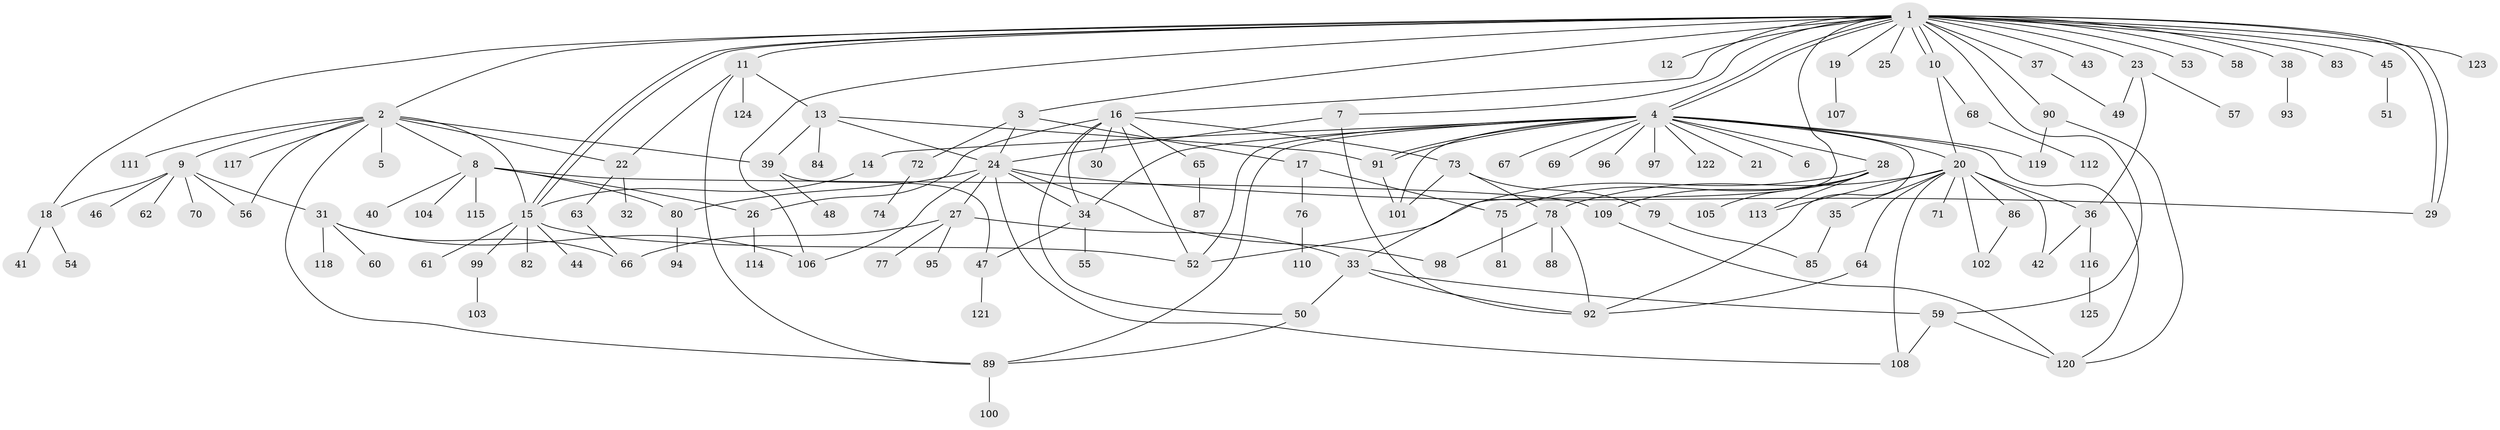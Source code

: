 // coarse degree distribution, {16: 0.015873015873015872, 10: 0.047619047619047616, 12: 0.015873015873015872, 8: 0.015873015873015872, 6: 0.047619047619047616, 3: 0.1746031746031746, 4: 0.12698412698412698, 7: 0.031746031746031744, 1: 0.3333333333333333, 2: 0.15873015873015872, 5: 0.031746031746031744}
// Generated by graph-tools (version 1.1) at 2025/50/03/04/25 22:50:28]
// undirected, 125 vertices, 180 edges
graph export_dot {
  node [color=gray90,style=filled];
  1;
  2;
  3;
  4;
  5;
  6;
  7;
  8;
  9;
  10;
  11;
  12;
  13;
  14;
  15;
  16;
  17;
  18;
  19;
  20;
  21;
  22;
  23;
  24;
  25;
  26;
  27;
  28;
  29;
  30;
  31;
  32;
  33;
  34;
  35;
  36;
  37;
  38;
  39;
  40;
  41;
  42;
  43;
  44;
  45;
  46;
  47;
  48;
  49;
  50;
  51;
  52;
  53;
  54;
  55;
  56;
  57;
  58;
  59;
  60;
  61;
  62;
  63;
  64;
  65;
  66;
  67;
  68;
  69;
  70;
  71;
  72;
  73;
  74;
  75;
  76;
  77;
  78;
  79;
  80;
  81;
  82;
  83;
  84;
  85;
  86;
  87;
  88;
  89;
  90;
  91;
  92;
  93;
  94;
  95;
  96;
  97;
  98;
  99;
  100;
  101;
  102;
  103;
  104;
  105;
  106;
  107;
  108;
  109;
  110;
  111;
  112;
  113;
  114;
  115;
  116;
  117;
  118;
  119;
  120;
  121;
  122;
  123;
  124;
  125;
  1 -- 2;
  1 -- 3;
  1 -- 4;
  1 -- 4;
  1 -- 7;
  1 -- 10;
  1 -- 10;
  1 -- 11;
  1 -- 12;
  1 -- 15;
  1 -- 15;
  1 -- 16;
  1 -- 18;
  1 -- 19;
  1 -- 23;
  1 -- 25;
  1 -- 29;
  1 -- 29;
  1 -- 33;
  1 -- 37;
  1 -- 38;
  1 -- 43;
  1 -- 45;
  1 -- 53;
  1 -- 58;
  1 -- 59;
  1 -- 83;
  1 -- 90;
  1 -- 106;
  1 -- 123;
  2 -- 5;
  2 -- 8;
  2 -- 9;
  2 -- 15;
  2 -- 22;
  2 -- 39;
  2 -- 56;
  2 -- 89;
  2 -- 111;
  2 -- 117;
  3 -- 17;
  3 -- 24;
  3 -- 72;
  4 -- 6;
  4 -- 14;
  4 -- 20;
  4 -- 21;
  4 -- 28;
  4 -- 34;
  4 -- 52;
  4 -- 67;
  4 -- 69;
  4 -- 89;
  4 -- 91;
  4 -- 91;
  4 -- 92;
  4 -- 96;
  4 -- 97;
  4 -- 101;
  4 -- 119;
  4 -- 120;
  4 -- 122;
  7 -- 24;
  7 -- 92;
  8 -- 26;
  8 -- 40;
  8 -- 80;
  8 -- 104;
  8 -- 109;
  8 -- 115;
  9 -- 18;
  9 -- 31;
  9 -- 46;
  9 -- 56;
  9 -- 62;
  9 -- 70;
  10 -- 20;
  10 -- 68;
  11 -- 13;
  11 -- 22;
  11 -- 89;
  11 -- 124;
  13 -- 24;
  13 -- 39;
  13 -- 84;
  13 -- 91;
  14 -- 15;
  15 -- 44;
  15 -- 52;
  15 -- 61;
  15 -- 82;
  15 -- 99;
  16 -- 26;
  16 -- 30;
  16 -- 34;
  16 -- 50;
  16 -- 52;
  16 -- 65;
  16 -- 73;
  17 -- 75;
  17 -- 76;
  18 -- 41;
  18 -- 54;
  19 -- 107;
  20 -- 35;
  20 -- 36;
  20 -- 42;
  20 -- 64;
  20 -- 71;
  20 -- 78;
  20 -- 86;
  20 -- 102;
  20 -- 108;
  20 -- 113;
  22 -- 32;
  22 -- 63;
  23 -- 36;
  23 -- 49;
  23 -- 57;
  24 -- 27;
  24 -- 29;
  24 -- 34;
  24 -- 80;
  24 -- 98;
  24 -- 106;
  24 -- 108;
  26 -- 114;
  27 -- 33;
  27 -- 66;
  27 -- 77;
  27 -- 95;
  28 -- 52;
  28 -- 75;
  28 -- 105;
  28 -- 109;
  28 -- 113;
  31 -- 60;
  31 -- 66;
  31 -- 106;
  31 -- 118;
  33 -- 50;
  33 -- 59;
  33 -- 92;
  34 -- 47;
  34 -- 55;
  35 -- 85;
  36 -- 42;
  36 -- 116;
  37 -- 49;
  38 -- 93;
  39 -- 47;
  39 -- 48;
  45 -- 51;
  47 -- 121;
  50 -- 89;
  59 -- 108;
  59 -- 120;
  63 -- 66;
  64 -- 92;
  65 -- 87;
  68 -- 112;
  72 -- 74;
  73 -- 78;
  73 -- 79;
  73 -- 101;
  75 -- 81;
  76 -- 110;
  78 -- 88;
  78 -- 92;
  78 -- 98;
  79 -- 85;
  80 -- 94;
  86 -- 102;
  89 -- 100;
  90 -- 119;
  90 -- 120;
  91 -- 101;
  99 -- 103;
  109 -- 120;
  116 -- 125;
}
